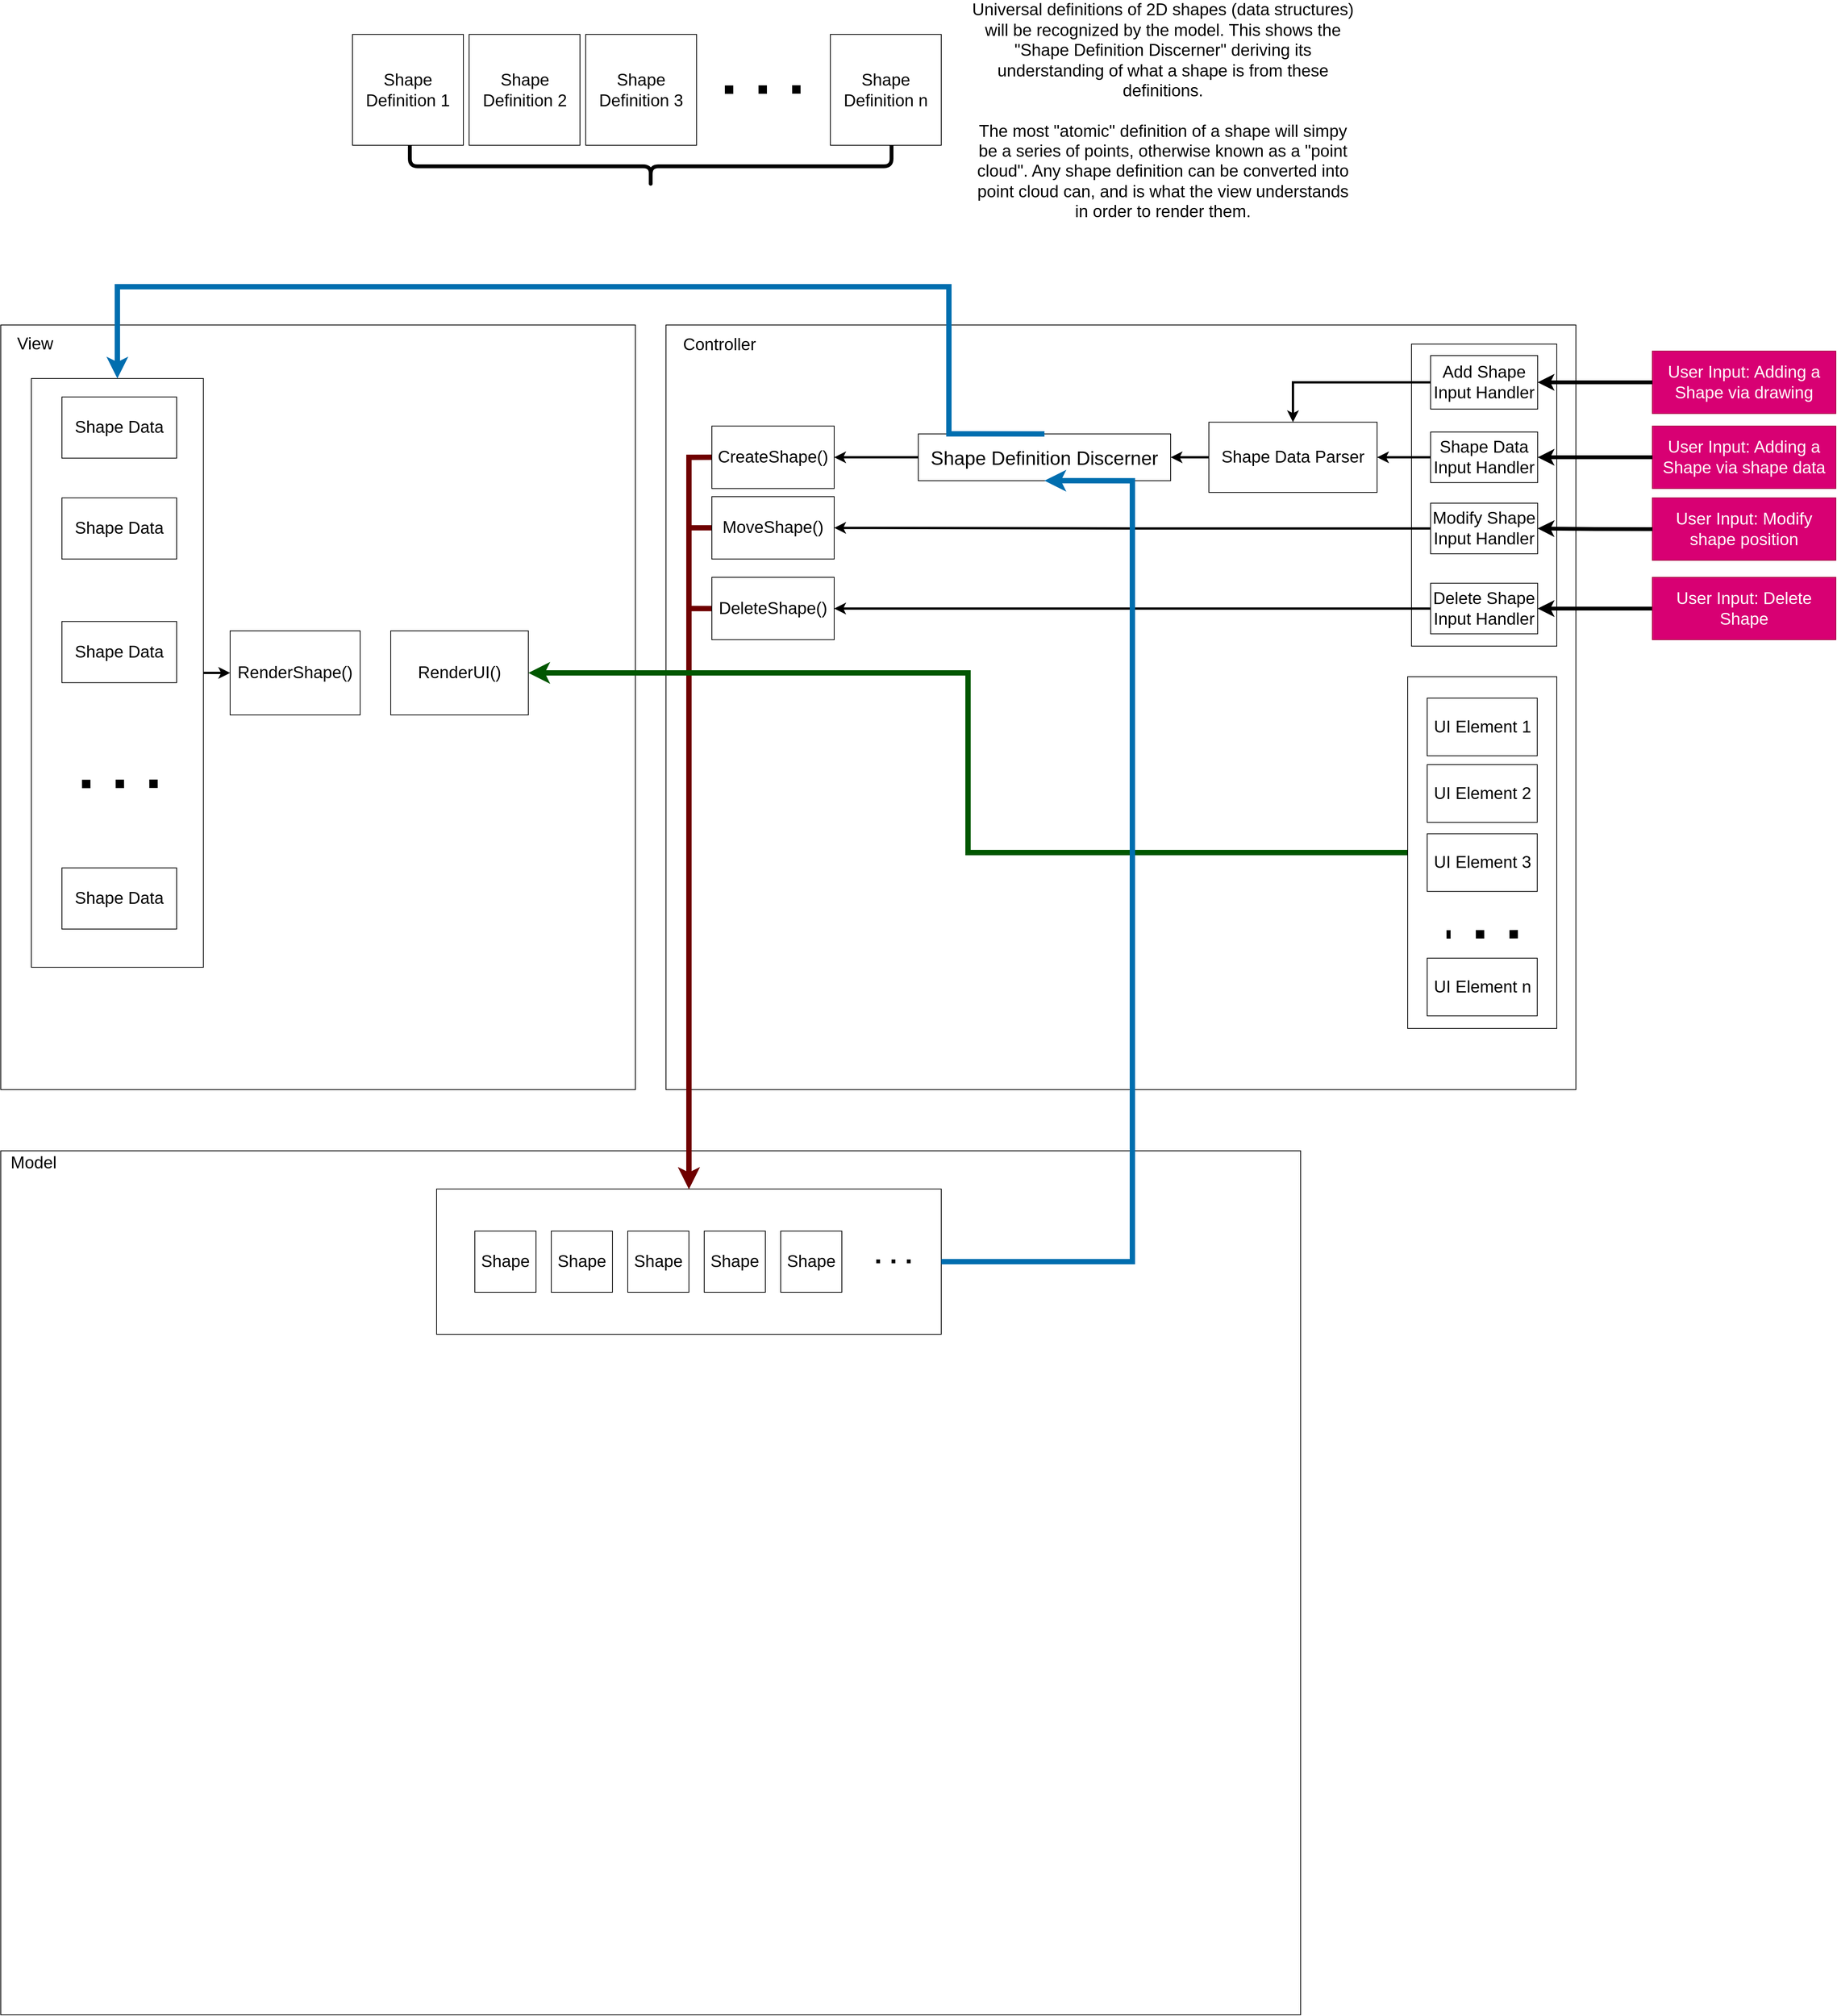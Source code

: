 <mxfile version="22.1.2" type="device">
  <diagram name="Page-1" id="NtQ69wOWC1nmmlGbP-3g">
    <mxGraphModel dx="2868" dy="1746" grid="1" gridSize="10" guides="1" tooltips="1" connect="1" arrows="1" fold="1" page="1" pageScale="1" pageWidth="4681" pageHeight="3300" math="0" shadow="0">
      <root>
        <mxCell id="0" />
        <mxCell id="1" parent="0" />
        <mxCell id="AB3GFtcWFRhynDyCKT0_-69" value="&lt;span style=&quot;font-size: 22px;&quot;&gt;Universal definitions of 2D shapes (data structures) will be recognized by the model. This shows the &quot;Shape Definition Discerner&quot; deriving its understanding of what a shape is from these definitions.&lt;br&gt;&lt;br&gt;The most &quot;atomic&quot; definition of a shape will simpy be a series of points, otherwise known as a &quot;point cloud&quot;. Any shape definition can be converted into point cloud can, and is what the view understands in order to render them.&lt;br&gt;&lt;/span&gt;" style="text;html=1;strokeColor=none;fillColor=none;align=center;verticalAlign=middle;whiteSpace=wrap;rounded=0;" parent="1" vertex="1">
          <mxGeometry x="1305" y="218.75" width="510" height="282.5" as="geometry" />
        </mxCell>
        <mxCell id="AB3GFtcWFRhynDyCKT0_-104" value="" style="group" parent="1" vertex="1" connectable="0">
          <mxGeometry x="40" y="1720" width="1700" height="1130" as="geometry" />
        </mxCell>
        <mxCell id="AB3GFtcWFRhynDyCKT0_-102" value="" style="rounded=0;whiteSpace=wrap;html=1;" parent="AB3GFtcWFRhynDyCKT0_-104" vertex="1">
          <mxGeometry width="1700" height="1130" as="geometry" />
        </mxCell>
        <mxCell id="AB3GFtcWFRhynDyCKT0_-103" value="&lt;font style=&quot;font-size: 22px;&quot;&gt;Model&lt;/font&gt;" style="text;html=1;strokeColor=none;fillColor=none;align=center;verticalAlign=middle;whiteSpace=wrap;rounded=0;" parent="AB3GFtcWFRhynDyCKT0_-104" vertex="1">
          <mxGeometry width="85.955" height="32.849" as="geometry" />
        </mxCell>
        <mxCell id="AB3GFtcWFRhynDyCKT0_-101" value="" style="group" parent="AB3GFtcWFRhynDyCKT0_-104" vertex="1" connectable="0">
          <mxGeometry x="570" y="50" width="660" height="190" as="geometry" />
        </mxCell>
        <mxCell id="AB3GFtcWFRhynDyCKT0_-84" value="" style="rounded=0;whiteSpace=wrap;html=1;" parent="AB3GFtcWFRhynDyCKT0_-101" vertex="1">
          <mxGeometry width="660" height="190" as="geometry" />
        </mxCell>
        <mxCell id="AB3GFtcWFRhynDyCKT0_-93" value="Shape" style="whiteSpace=wrap;html=1;aspect=fixed;fontSize=22;" parent="AB3GFtcWFRhynDyCKT0_-101" vertex="1">
          <mxGeometry x="450" y="55" width="80" height="80" as="geometry" />
        </mxCell>
        <mxCell id="AB3GFtcWFRhynDyCKT0_-96" value="Shape" style="whiteSpace=wrap;html=1;aspect=fixed;fontSize=22;" parent="AB3GFtcWFRhynDyCKT0_-101" vertex="1">
          <mxGeometry x="350" y="55" width="80" height="80" as="geometry" />
        </mxCell>
        <mxCell id="AB3GFtcWFRhynDyCKT0_-97" value="Shape" style="whiteSpace=wrap;html=1;aspect=fixed;fontSize=22;" parent="AB3GFtcWFRhynDyCKT0_-101" vertex="1">
          <mxGeometry x="250" y="55" width="80" height="80" as="geometry" />
        </mxCell>
        <mxCell id="AB3GFtcWFRhynDyCKT0_-98" value="" style="endArrow=none;dashed=1;html=1;dashPattern=1 3;strokeWidth=5;rounded=0;" parent="AB3GFtcWFRhynDyCKT0_-101" edge="1">
          <mxGeometry width="50" height="50" relative="1" as="geometry">
            <mxPoint x="620" y="94.67" as="sourcePoint" />
            <mxPoint x="560" y="94.67" as="targetPoint" />
          </mxGeometry>
        </mxCell>
        <mxCell id="AB3GFtcWFRhynDyCKT0_-99" value="Shape" style="whiteSpace=wrap;html=1;aspect=fixed;fontSize=22;" parent="AB3GFtcWFRhynDyCKT0_-101" vertex="1">
          <mxGeometry x="150" y="55" width="80" height="80" as="geometry" />
        </mxCell>
        <mxCell id="AB3GFtcWFRhynDyCKT0_-100" value="Shape" style="whiteSpace=wrap;html=1;aspect=fixed;fontSize=22;" parent="AB3GFtcWFRhynDyCKT0_-101" vertex="1">
          <mxGeometry x="50" y="55" width="80" height="80" as="geometry" />
        </mxCell>
        <mxCell id="jzHVAZvEUVmQOy8ceyDx-17" value="" style="group" parent="1" vertex="1" connectable="0">
          <mxGeometry x="500" y="260" width="770" height="200" as="geometry" />
        </mxCell>
        <mxCell id="AB3GFtcWFRhynDyCKT0_-2" value="&lt;font style=&quot;font-size: 22px;&quot;&gt;Shape Definition 1&lt;/font&gt;" style="whiteSpace=wrap;html=1;aspect=fixed;" parent="jzHVAZvEUVmQOy8ceyDx-17" vertex="1">
          <mxGeometry width="145" height="145" as="geometry" />
        </mxCell>
        <mxCell id="AB3GFtcWFRhynDyCKT0_-15" value="&lt;font style=&quot;font-size: 22px;&quot;&gt;Shape Definition 2&lt;/font&gt;" style="whiteSpace=wrap;html=1;aspect=fixed;" parent="jzHVAZvEUVmQOy8ceyDx-17" vertex="1">
          <mxGeometry x="152.5" width="145" height="145" as="geometry" />
        </mxCell>
        <mxCell id="AB3GFtcWFRhynDyCKT0_-16" value="&lt;font style=&quot;font-size: 22px;&quot;&gt;Shape Definition 3&lt;/font&gt;" style="whiteSpace=wrap;html=1;aspect=fixed;" parent="jzHVAZvEUVmQOy8ceyDx-17" vertex="1">
          <mxGeometry x="305" width="145" height="145" as="geometry" />
        </mxCell>
        <mxCell id="AB3GFtcWFRhynDyCKT0_-19" value="" style="endArrow=none;dashed=1;html=1;dashPattern=1 3;strokeWidth=11;rounded=0;" parent="jzHVAZvEUVmQOy8ceyDx-17" edge="1">
          <mxGeometry width="50" height="50" relative="1" as="geometry">
            <mxPoint x="586" y="72" as="sourcePoint" />
            <mxPoint x="486" y="72.3" as="targetPoint" />
          </mxGeometry>
        </mxCell>
        <mxCell id="AB3GFtcWFRhynDyCKT0_-20" value="&lt;font style=&quot;font-size: 22px;&quot;&gt;Shape Definition n&lt;/font&gt;" style="whiteSpace=wrap;html=1;aspect=fixed;" parent="jzHVAZvEUVmQOy8ceyDx-17" vertex="1">
          <mxGeometry x="625" width="145" height="145" as="geometry" />
        </mxCell>
        <mxCell id="jzHVAZvEUVmQOy8ceyDx-8" value="" style="shape=curlyBracket;whiteSpace=wrap;html=1;rounded=1;flipH=1;labelPosition=right;verticalLabelPosition=middle;align=left;verticalAlign=middle;direction=north;size=0.5;strokeWidth=5;" parent="jzHVAZvEUVmQOy8ceyDx-17" vertex="1">
          <mxGeometry x="75" y="145" width="630" height="55" as="geometry" />
        </mxCell>
        <mxCell id="jzHVAZvEUVmQOy8ceyDx-13" value="" style="rounded=0;whiteSpace=wrap;html=1;" parent="1" vertex="1">
          <mxGeometry x="910" y="640" width="1190" height="1000" as="geometry" />
        </mxCell>
        <mxCell id="AB3GFtcWFRhynDyCKT0_-32" value="Shape Definition Discerner" style="rounded=0;whiteSpace=wrap;html=1;fontSize=25;" parent="1" vertex="1">
          <mxGeometry x="1240" y="782.442" width="330" height="61.224" as="geometry" />
        </mxCell>
        <mxCell id="XOVWlfCZ6gJrWhnHlsYj-13" style="edgeStyle=orthogonalEdgeStyle;rounded=0;orthogonalLoop=1;jettySize=auto;html=1;exitX=0;exitY=0.5;exitDx=0;exitDy=0;entryX=0.5;entryY=0;entryDx=0;entryDy=0;strokeWidth=7;fillColor=#a20025;strokeColor=#6F0000;" parent="1" source="AB3GFtcWFRhynDyCKT0_-10" target="AB3GFtcWFRhynDyCKT0_-84" edge="1">
          <mxGeometry relative="1" as="geometry" />
        </mxCell>
        <mxCell id="AB3GFtcWFRhynDyCKT0_-10" value="&lt;font style=&quot;font-size: 22px;&quot;&gt;CreateShape()&lt;/font&gt;" style="rounded=0;whiteSpace=wrap;html=1;" parent="1" vertex="1">
          <mxGeometry x="970" y="772.234" width="160" height="81.633" as="geometry" />
        </mxCell>
        <mxCell id="jzHVAZvEUVmQOy8ceyDx-18" style="edgeStyle=orthogonalEdgeStyle;rounded=0;orthogonalLoop=1;jettySize=auto;html=1;exitX=0;exitY=0.5;exitDx=0;exitDy=0;entryX=1;entryY=0.5;entryDx=0;entryDy=0;strokeWidth=3;" parent="1" source="AB3GFtcWFRhynDyCKT0_-32" target="AB3GFtcWFRhynDyCKT0_-10" edge="1">
          <mxGeometry relative="1" as="geometry" />
        </mxCell>
        <mxCell id="XOVWlfCZ6gJrWhnHlsYj-11" style="edgeStyle=orthogonalEdgeStyle;rounded=0;orthogonalLoop=1;jettySize=auto;html=1;exitX=0;exitY=0.5;exitDx=0;exitDy=0;entryX=1;entryY=0.5;entryDx=0;entryDy=0;strokeWidth=3;" parent="1" source="AB3GFtcWFRhynDyCKT0_-75" target="AB3GFtcWFRhynDyCKT0_-32" edge="1">
          <mxGeometry relative="1" as="geometry" />
        </mxCell>
        <mxCell id="AB3GFtcWFRhynDyCKT0_-75" value="Shape Data Parser" style="rounded=0;whiteSpace=wrap;html=1;fontSize=22;" parent="1" vertex="1">
          <mxGeometry x="1620" y="767.14" width="220" height="91.84" as="geometry" />
        </mxCell>
        <mxCell id="AB3GFtcWFRhynDyCKT0_-79" value="User Input: Adding a Shape via drawing" style="rounded=0;whiteSpace=wrap;html=1;fontSize=22;fillColor=#d80073;fontColor=#ffffff;strokeColor=#A50040;" parent="1" vertex="1">
          <mxGeometry x="2200" y="674.185" width="240" height="81.633" as="geometry" />
        </mxCell>
        <mxCell id="AB3GFtcWFRhynDyCKT0_-80" value="User Input: Adding a Shape via shape data" style="rounded=0;whiteSpace=wrap;html=1;fontSize=22;fillColor=#d80073;fontColor=#ffffff;strokeColor=#A50040;" parent="1" vertex="1">
          <mxGeometry x="2200" y="772.242" width="240" height="81.633" as="geometry" />
        </mxCell>
        <mxCell id="jzHVAZvEUVmQOy8ceyDx-14" value="&lt;font style=&quot;font-size: 22px;&quot;&gt;Controller&lt;/font&gt;" style="text;html=1;strokeColor=none;fillColor=none;align=center;verticalAlign=middle;whiteSpace=wrap;rounded=0;" parent="1" vertex="1">
          <mxGeometry x="910" y="640" width="140" height="51.02" as="geometry" />
        </mxCell>
        <mxCell id="AB3GFtcWFRhynDyCKT0_-4" value="" style="rounded=0;whiteSpace=wrap;html=1;" parent="1" vertex="1">
          <mxGeometry x="40" y="640" width="830" height="1000" as="geometry" />
        </mxCell>
        <mxCell id="AB3GFtcWFRhynDyCKT0_-8" value="&lt;font style=&quot;font-size: 22px;&quot;&gt;View&lt;/font&gt;" style="text;html=1;strokeColor=none;fillColor=none;align=center;verticalAlign=middle;whiteSpace=wrap;rounded=0;" parent="1" vertex="1">
          <mxGeometry x="40" y="640" width="90" height="50" as="geometry" />
        </mxCell>
        <mxCell id="AB3GFtcWFRhynDyCKT0_-59" value="&lt;font style=&quot;font-size: 22px;&quot;&gt;RenderShape()&lt;/font&gt;" style="rounded=0;whiteSpace=wrap;html=1;" parent="1" vertex="1">
          <mxGeometry x="340" y="1040" width="170" height="110" as="geometry" />
        </mxCell>
        <mxCell id="jzHVAZvEUVmQOy8ceyDx-31" style="edgeStyle=orthogonalEdgeStyle;rounded=0;orthogonalLoop=1;jettySize=auto;html=1;exitX=1;exitY=0.5;exitDx=0;exitDy=0;entryX=0;entryY=0.5;entryDx=0;entryDy=0;strokeWidth=3;" parent="1" source="jzHVAZvEUVmQOy8ceyDx-25" target="AB3GFtcWFRhynDyCKT0_-59" edge="1">
          <mxGeometry relative="1" as="geometry" />
        </mxCell>
        <mxCell id="XOVWlfCZ6gJrWhnHlsYj-1" value="User Input: Modify shape position" style="rounded=0;whiteSpace=wrap;html=1;fontSize=22;fillColor=#d80073;fontColor=#ffffff;strokeColor=#A50040;" parent="1" vertex="1">
          <mxGeometry x="2200" y="866.122" width="240" height="81.633" as="geometry" />
        </mxCell>
        <mxCell id="XOVWlfCZ6gJrWhnHlsYj-15" style="edgeStyle=orthogonalEdgeStyle;rounded=0;orthogonalLoop=1;jettySize=auto;html=1;exitX=0;exitY=0.5;exitDx=0;exitDy=0;entryX=0.5;entryY=0;entryDx=0;entryDy=0;strokeWidth=7;fillColor=#a20025;strokeColor=#6F0000;" parent="1" source="XOVWlfCZ6gJrWhnHlsYj-5" target="AB3GFtcWFRhynDyCKT0_-84" edge="1">
          <mxGeometry relative="1" as="geometry" />
        </mxCell>
        <mxCell id="XOVWlfCZ6gJrWhnHlsYj-5" value="&lt;font style=&quot;font-size: 22px;&quot;&gt;MoveShape()&lt;/font&gt;" style="rounded=0;whiteSpace=wrap;html=1;" parent="1" vertex="1">
          <mxGeometry x="970" y="864.484" width="160" height="81.633" as="geometry" />
        </mxCell>
        <mxCell id="XOVWlfCZ6gJrWhnHlsYj-8" value="" style="rounded=0;whiteSpace=wrap;html=1;" parent="1" vertex="1">
          <mxGeometry x="1885" y="665" width="190" height="395" as="geometry" />
        </mxCell>
        <mxCell id="AB3GFtcWFRhynDyCKT0_-72" value="Add Shape Input Handler" style="rounded=0;whiteSpace=wrap;html=1;fontSize=22;" parent="1" vertex="1">
          <mxGeometry x="1910" y="680" width="140" height="70" as="geometry" />
        </mxCell>
        <mxCell id="AB3GFtcWFRhynDyCKT0_-81" value="Shape Data Input Handler" style="rounded=0;whiteSpace=wrap;html=1;fontSize=22;" parent="1" vertex="1">
          <mxGeometry x="1910" y="780" width="140" height="66.12" as="geometry" />
        </mxCell>
        <mxCell id="XOVWlfCZ6gJrWhnHlsYj-14" style="edgeStyle=orthogonalEdgeStyle;rounded=0;orthogonalLoop=1;jettySize=auto;html=1;exitX=0;exitY=0.5;exitDx=0;exitDy=0;entryX=1;entryY=0.5;entryDx=0;entryDy=0;strokeWidth=3;" parent="1" source="XOVWlfCZ6gJrWhnHlsYj-3" target="XOVWlfCZ6gJrWhnHlsYj-5" edge="1">
          <mxGeometry relative="1" as="geometry" />
        </mxCell>
        <mxCell id="XOVWlfCZ6gJrWhnHlsYj-3" value="Modify Shape Input Handler" style="rounded=0;whiteSpace=wrap;html=1;fontSize=22;" parent="1" vertex="1">
          <mxGeometry x="1910" y="873.06" width="140" height="66.12" as="geometry" />
        </mxCell>
        <mxCell id="AB3GFtcWFRhynDyCKT0_-73" style="edgeStyle=orthogonalEdgeStyle;rounded=0;orthogonalLoop=1;jettySize=auto;html=1;exitX=0;exitY=0.5;exitDx=0;exitDy=0;entryX=1;entryY=0.5;entryDx=0;entryDy=0;strokeWidth=5;" parent="1" source="AB3GFtcWFRhynDyCKT0_-79" target="AB3GFtcWFRhynDyCKT0_-72" edge="1">
          <mxGeometry relative="1" as="geometry">
            <mxPoint x="1940" y="869.592" as="sourcePoint" />
          </mxGeometry>
        </mxCell>
        <mxCell id="AB3GFtcWFRhynDyCKT0_-82" style="edgeStyle=orthogonalEdgeStyle;rounded=0;orthogonalLoop=1;jettySize=auto;html=1;exitX=0;exitY=0.5;exitDx=0;exitDy=0;entryX=1;entryY=0.5;entryDx=0;entryDy=0;strokeWidth=5;" parent="1" source="AB3GFtcWFRhynDyCKT0_-80" target="AB3GFtcWFRhynDyCKT0_-81" edge="1">
          <mxGeometry relative="1" as="geometry" />
        </mxCell>
        <mxCell id="XOVWlfCZ6gJrWhnHlsYj-4" style="edgeStyle=orthogonalEdgeStyle;rounded=0;orthogonalLoop=1;jettySize=auto;html=1;exitX=0;exitY=0.5;exitDx=0;exitDy=0;entryX=1;entryY=0.5;entryDx=0;entryDy=0;strokeWidth=5;" parent="1" source="XOVWlfCZ6gJrWhnHlsYj-1" target="XOVWlfCZ6gJrWhnHlsYj-3" edge="1">
          <mxGeometry relative="1" as="geometry" />
        </mxCell>
        <mxCell id="AB3GFtcWFRhynDyCKT0_-83" style="edgeStyle=orthogonalEdgeStyle;rounded=0;orthogonalLoop=1;jettySize=auto;html=1;exitX=0;exitY=0.5;exitDx=0;exitDy=0;entryX=1;entryY=0.5;entryDx=0;entryDy=0;strokeWidth=3;" parent="1" source="AB3GFtcWFRhynDyCKT0_-81" target="AB3GFtcWFRhynDyCKT0_-75" edge="1">
          <mxGeometry relative="1" as="geometry" />
        </mxCell>
        <mxCell id="AB3GFtcWFRhynDyCKT0_-76" style="edgeStyle=orthogonalEdgeStyle;rounded=0;orthogonalLoop=1;jettySize=auto;html=1;exitX=0;exitY=0.5;exitDx=0;exitDy=0;entryX=0.5;entryY=0;entryDx=0;entryDy=0;strokeWidth=3;" parent="1" source="AB3GFtcWFRhynDyCKT0_-72" target="AB3GFtcWFRhynDyCKT0_-75" edge="1">
          <mxGeometry relative="1" as="geometry" />
        </mxCell>
        <mxCell id="XOVWlfCZ6gJrWhnHlsYj-18" style="edgeStyle=orthogonalEdgeStyle;rounded=0;orthogonalLoop=1;jettySize=auto;html=1;exitX=0;exitY=0.5;exitDx=0;exitDy=0;entryX=0.5;entryY=0;entryDx=0;entryDy=0;fillColor=#a20025;strokeColor=#6F0000;strokeWidth=7;" parent="1" source="XOVWlfCZ6gJrWhnHlsYj-16" target="AB3GFtcWFRhynDyCKT0_-84" edge="1">
          <mxGeometry relative="1" as="geometry" />
        </mxCell>
        <mxCell id="XOVWlfCZ6gJrWhnHlsYj-16" value="&lt;font style=&quot;font-size: 22px;&quot;&gt;DeleteShape()&lt;/font&gt;" style="rounded=0;whiteSpace=wrap;html=1;" parent="1" vertex="1">
          <mxGeometry x="970" y="970" width="160" height="81.633" as="geometry" />
        </mxCell>
        <mxCell id="XOVWlfCZ6gJrWhnHlsYj-22" style="edgeStyle=orthogonalEdgeStyle;rounded=0;orthogonalLoop=1;jettySize=auto;html=1;exitX=0;exitY=0.5;exitDx=0;exitDy=0;entryX=1;entryY=0.5;entryDx=0;entryDy=0;strokeWidth=5;" parent="1" source="XOVWlfCZ6gJrWhnHlsYj-19" target="XOVWlfCZ6gJrWhnHlsYj-20" edge="1">
          <mxGeometry relative="1" as="geometry" />
        </mxCell>
        <mxCell id="XOVWlfCZ6gJrWhnHlsYj-19" value="User Input: Delete Shape" style="rounded=0;whiteSpace=wrap;html=1;fontSize=22;fillColor=#d80073;fontColor=#ffffff;strokeColor=#A50040;" parent="1" vertex="1">
          <mxGeometry x="2200" y="970.002" width="240" height="81.633" as="geometry" />
        </mxCell>
        <mxCell id="XOVWlfCZ6gJrWhnHlsYj-21" style="edgeStyle=orthogonalEdgeStyle;rounded=0;orthogonalLoop=1;jettySize=auto;html=1;exitX=0;exitY=0.5;exitDx=0;exitDy=0;entryX=1;entryY=0.5;entryDx=0;entryDy=0;strokeWidth=3;" parent="1" source="XOVWlfCZ6gJrWhnHlsYj-20" target="XOVWlfCZ6gJrWhnHlsYj-16" edge="1">
          <mxGeometry relative="1" as="geometry" />
        </mxCell>
        <mxCell id="XOVWlfCZ6gJrWhnHlsYj-20" value="Delete Shape Input Handler" style="rounded=0;whiteSpace=wrap;html=1;fontSize=22;" parent="1" vertex="1">
          <mxGeometry x="1910" y="977.76" width="140" height="66.12" as="geometry" />
        </mxCell>
        <mxCell id="XOVWlfCZ6gJrWhnHlsYj-23" value="" style="group" parent="1" vertex="1" connectable="0">
          <mxGeometry x="80" y="710" width="225" height="770" as="geometry" />
        </mxCell>
        <mxCell id="jzHVAZvEUVmQOy8ceyDx-25" value="" style="rounded=0;whiteSpace=wrap;html=1;" parent="XOVWlfCZ6gJrWhnHlsYj-23" vertex="1">
          <mxGeometry width="225" height="770" as="geometry" />
        </mxCell>
        <mxCell id="AB3GFtcWFRhynDyCKT0_-50" value="" style="endArrow=none;dashed=1;html=1;dashPattern=1 3;strokeWidth=11;rounded=0;" parent="XOVWlfCZ6gJrWhnHlsYj-23" edge="1">
          <mxGeometry width="50" height="50" relative="1" as="geometry">
            <mxPoint x="165.25" y="530" as="sourcePoint" />
            <mxPoint x="64.75" y="530.3" as="targetPoint" />
          </mxGeometry>
        </mxCell>
        <mxCell id="AB3GFtcWFRhynDyCKT0_-9" value="&lt;font style=&quot;font-size: 22px;&quot;&gt;Shape Data&lt;/font&gt;" style="rounded=0;whiteSpace=wrap;html=1;" parent="XOVWlfCZ6gJrWhnHlsYj-23" vertex="1">
          <mxGeometry x="40" y="24.19" width="150" height="80" as="geometry" />
        </mxCell>
        <mxCell id="AB3GFtcWFRhynDyCKT0_-25" value="&lt;font style=&quot;font-size: 22px;&quot;&gt;Shape Data&lt;/font&gt;" style="rounded=0;whiteSpace=wrap;html=1;" parent="XOVWlfCZ6gJrWhnHlsYj-23" vertex="1">
          <mxGeometry x="40" y="156.12" width="150" height="80" as="geometry" />
        </mxCell>
        <mxCell id="AB3GFtcWFRhynDyCKT0_-44" value="&lt;font style=&quot;font-size: 22px;&quot;&gt;Shape Data&lt;/font&gt;" style="rounded=0;whiteSpace=wrap;html=1;" parent="XOVWlfCZ6gJrWhnHlsYj-23" vertex="1">
          <mxGeometry x="40" y="317.76" width="150" height="80" as="geometry" />
        </mxCell>
        <mxCell id="AB3GFtcWFRhynDyCKT0_-53" value="&lt;font style=&quot;font-size: 22px;&quot;&gt;Shape Data&lt;/font&gt;" style="rounded=0;whiteSpace=wrap;html=1;" parent="XOVWlfCZ6gJrWhnHlsYj-23" vertex="1">
          <mxGeometry x="40" y="640" width="150" height="80" as="geometry" />
        </mxCell>
        <mxCell id="XOVWlfCZ6gJrWhnHlsYj-24" value="&lt;font style=&quot;font-size: 22px;&quot;&gt;RenderUI()&lt;/font&gt;" style="rounded=0;whiteSpace=wrap;html=1;" parent="1" vertex="1">
          <mxGeometry x="550" y="1040" width="180" height="110" as="geometry" />
        </mxCell>
        <mxCell id="XOVWlfCZ6gJrWhnHlsYj-34" style="edgeStyle=orthogonalEdgeStyle;rounded=0;orthogonalLoop=1;jettySize=auto;html=1;exitX=0;exitY=0.5;exitDx=0;exitDy=0;entryX=1;entryY=0.5;entryDx=0;entryDy=0;strokeWidth=7;fillColor=#008a00;strokeColor=#005700;" parent="1" source="XOVWlfCZ6gJrWhnHlsYj-25" target="XOVWlfCZ6gJrWhnHlsYj-24" edge="1">
          <mxGeometry relative="1" as="geometry">
            <mxPoint x="1170" y="1095" as="sourcePoint" />
          </mxGeometry>
        </mxCell>
        <mxCell id="XOVWlfCZ6gJrWhnHlsYj-35" value="" style="group" parent="1" vertex="1" connectable="0">
          <mxGeometry x="1880" y="1100" width="195" height="460" as="geometry" />
        </mxCell>
        <mxCell id="XOVWlfCZ6gJrWhnHlsYj-25" value="" style="rounded=0;whiteSpace=wrap;html=1;" parent="XOVWlfCZ6gJrWhnHlsYj-35" vertex="1">
          <mxGeometry width="195.0" height="460" as="geometry" />
        </mxCell>
        <mxCell id="XOVWlfCZ6gJrWhnHlsYj-27" value="UI Element 1" style="rounded=0;whiteSpace=wrap;html=1;fontSize=22;" parent="XOVWlfCZ6gJrWhnHlsYj-35" vertex="1">
          <mxGeometry x="25.536" y="27.994" width="143.929" height="75.44" as="geometry" />
        </mxCell>
        <mxCell id="XOVWlfCZ6gJrWhnHlsYj-28" value="UI Element 2" style="rounded=0;whiteSpace=wrap;html=1;fontSize=22;" parent="XOVWlfCZ6gJrWhnHlsYj-35" vertex="1">
          <mxGeometry x="25.536" y="115" width="143.929" height="75.44" as="geometry" />
        </mxCell>
        <mxCell id="XOVWlfCZ6gJrWhnHlsYj-29" value="UI Element 3" style="rounded=0;whiteSpace=wrap;html=1;fontSize=22;" parent="XOVWlfCZ6gJrWhnHlsYj-35" vertex="1">
          <mxGeometry x="25.536" y="205.357" width="143.929" height="75.44" as="geometry" />
        </mxCell>
        <mxCell id="XOVWlfCZ6gJrWhnHlsYj-30" value="" style="endArrow=none;dashed=1;html=1;dashPattern=1 3;strokeWidth=11;rounded=0;" parent="XOVWlfCZ6gJrWhnHlsYj-35" edge="1">
          <mxGeometry width="50" height="50" relative="1" as="geometry">
            <mxPoint x="144.161" y="336.786" as="sourcePoint" />
            <mxPoint x="50.839" y="337.032" as="targetPoint" />
          </mxGeometry>
        </mxCell>
        <mxCell id="XOVWlfCZ6gJrWhnHlsYj-31" value="UI Element n" style="rounded=0;whiteSpace=wrap;html=1;fontSize=22;" parent="XOVWlfCZ6gJrWhnHlsYj-35" vertex="1">
          <mxGeometry x="25.536" y="368.131" width="143.929" height="75.44" as="geometry" />
        </mxCell>
        <mxCell id="4o011ic3MvTay1ZkKN46-3" style="edgeStyle=orthogonalEdgeStyle;rounded=0;orthogonalLoop=1;jettySize=auto;html=1;exitX=1;exitY=0.5;exitDx=0;exitDy=0;entryX=0.5;entryY=1;entryDx=0;entryDy=0;fillColor=#1ba1e2;strokeColor=#006EAF;strokeWidth=7;" edge="1" parent="1" source="AB3GFtcWFRhynDyCKT0_-84" target="AB3GFtcWFRhynDyCKT0_-32">
          <mxGeometry relative="1" as="geometry">
            <Array as="points">
              <mxPoint x="1520" y="1865" />
              <mxPoint x="1520" y="844" />
            </Array>
          </mxGeometry>
        </mxCell>
        <mxCell id="4o011ic3MvTay1ZkKN46-4" style="edgeStyle=orthogonalEdgeStyle;rounded=0;orthogonalLoop=1;jettySize=auto;html=1;exitX=0.5;exitY=0;exitDx=0;exitDy=0;entryX=0.5;entryY=0;entryDx=0;entryDy=0;fillColor=#1ba1e2;strokeColor=#006EAF;strokeWidth=7;" edge="1" parent="1" source="AB3GFtcWFRhynDyCKT0_-32" target="jzHVAZvEUVmQOy8ceyDx-25">
          <mxGeometry relative="1" as="geometry">
            <Array as="points">
              <mxPoint x="1280" y="782" />
              <mxPoint x="1280" y="590" />
              <mxPoint x="193" y="590" />
            </Array>
          </mxGeometry>
        </mxCell>
      </root>
    </mxGraphModel>
  </diagram>
</mxfile>
